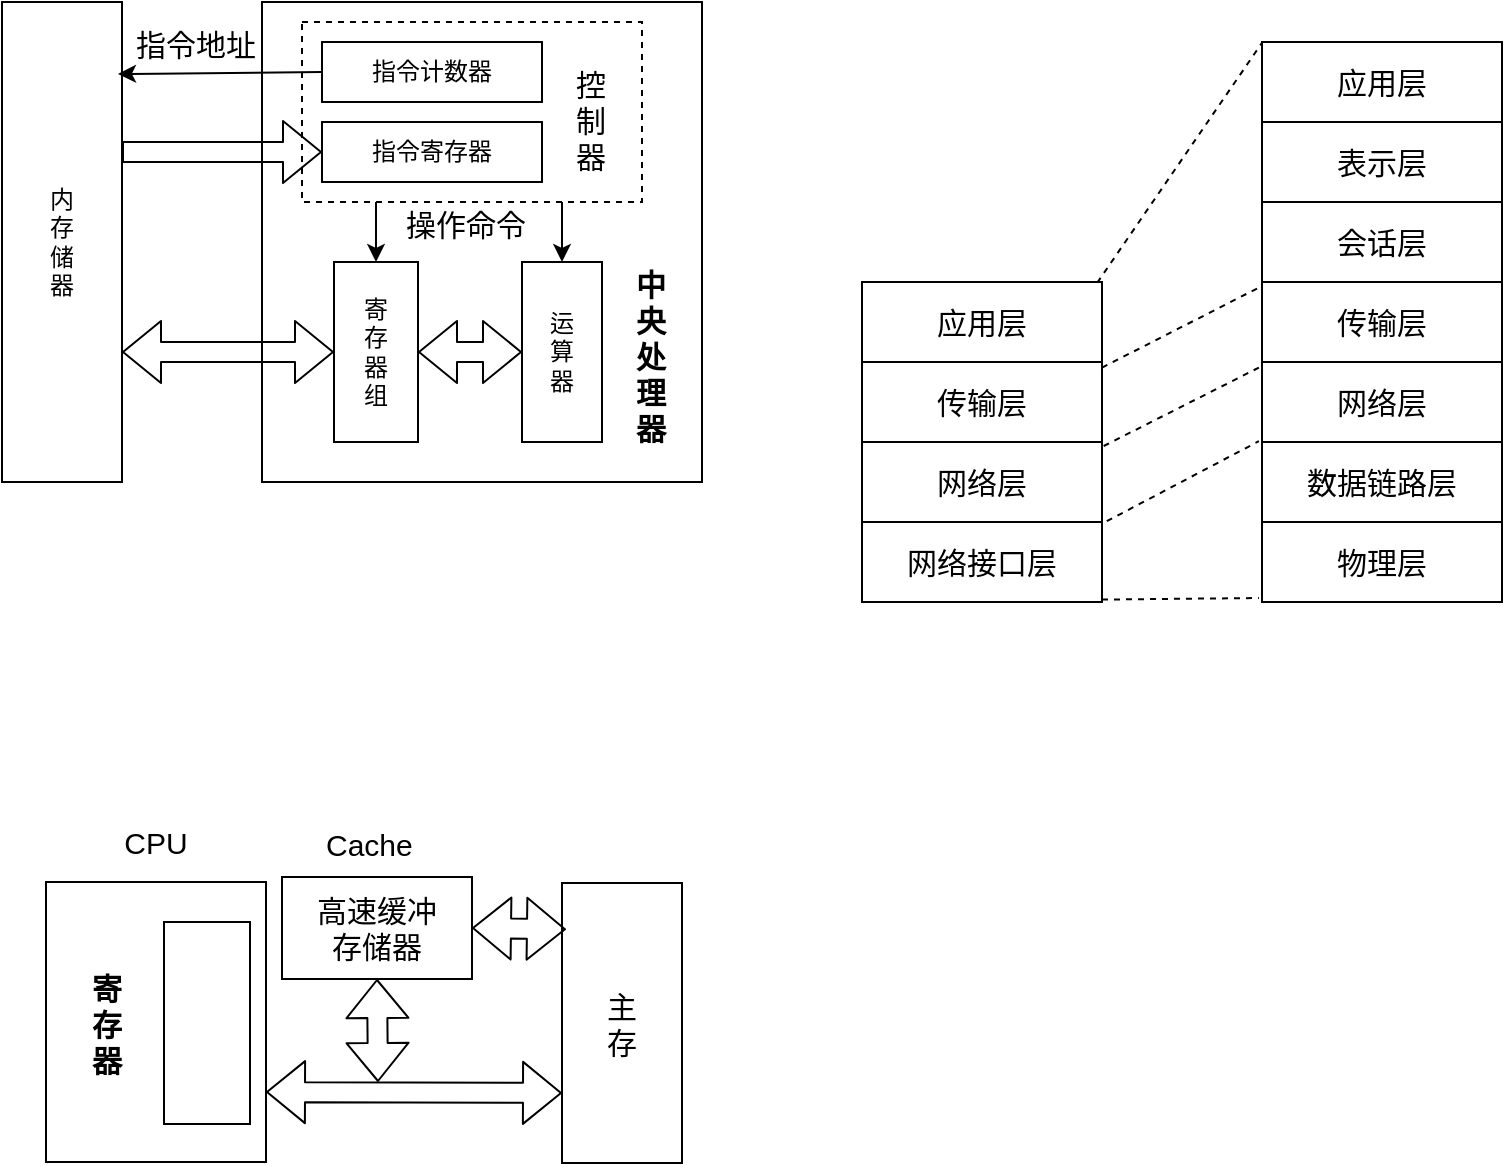 <mxfile version="12.2.4" pages="1"><diagram id="9VZy7eO1Xlz4gDsc1hW5" name="第 1 页"><mxGraphModel dx="426" dy="589" grid="1" gridSize="10" guides="1" tooltips="1" connect="1" arrows="1" fold="1" page="1" pageScale="1" pageWidth="827" pageHeight="1169" math="0" shadow="0"><root><mxCell id="0"/><mxCell id="1" parent="0"/><mxCell id="2" value="内&lt;br&gt;存&lt;br&gt;储&lt;br&gt;器" style="rounded=0;whiteSpace=wrap;html=1;" parent="1" vertex="1"><mxGeometry x="10" y="100" width="60" height="240" as="geometry"/></mxCell><mxCell id="7" value="" style="rounded=0;whiteSpace=wrap;html=1;" parent="1" vertex="1"><mxGeometry x="140" y="100" width="220" height="240" as="geometry"/></mxCell><mxCell id="10" value="寄&lt;br&gt;存&lt;br&gt;器&lt;br&gt;组" style="rounded=0;whiteSpace=wrap;html=1;" parent="1" vertex="1"><mxGeometry x="176" y="230" width="42" height="90" as="geometry"/></mxCell><mxCell id="11" value="运&lt;br&gt;算&lt;br&gt;器" style="rounded=0;whiteSpace=wrap;html=1;" parent="1" vertex="1"><mxGeometry x="270" y="230" width="40" height="90" as="geometry"/></mxCell><mxCell id="18" style="edgeStyle=orthogonalEdgeStyle;rounded=0;orthogonalLoop=1;jettySize=auto;html=1;exitX=0.75;exitY=1;exitDx=0;exitDy=0;entryX=0.5;entryY=0;entryDx=0;entryDy=0;" edge="1" parent="1" source="13" target="11"><mxGeometry relative="1" as="geometry"/></mxCell><mxCell id="13" value="" style="rounded=0;whiteSpace=wrap;html=1;dashed=1;" vertex="1" parent="1"><mxGeometry x="160" y="110" width="170" height="90" as="geometry"/></mxCell><mxCell id="14" value="指令计数器" style="rounded=0;whiteSpace=wrap;html=1;" vertex="1" parent="1"><mxGeometry x="170" y="120" width="110" height="30" as="geometry"/></mxCell><mxCell id="15" value="指令寄存器" style="rounded=0;whiteSpace=wrap;html=1;" vertex="1" parent="1"><mxGeometry x="170" y="160" width="110" height="30" as="geometry"/></mxCell><mxCell id="16" value="" style="shape=flexArrow;endArrow=classic;startArrow=classic;html=1;exitX=1;exitY=0.5;exitDx=0;exitDy=0;entryX=0;entryY=0.5;entryDx=0;entryDy=0;" edge="1" parent="1" source="10" target="11"><mxGeometry width="50" height="50" relative="1" as="geometry"><mxPoint x="290" y="440" as="sourcePoint"/><mxPoint x="340" y="390" as="targetPoint"/></mxGeometry></mxCell><mxCell id="17" value="" style="endArrow=classic;html=1;entryX=0.5;entryY=0;entryDx=0;entryDy=0;" edge="1" parent="1" target="10"><mxGeometry width="50" height="50" relative="1" as="geometry"><mxPoint x="197" y="200" as="sourcePoint"/><mxPoint x="220" y="390" as="targetPoint"/></mxGeometry></mxCell><mxCell id="19" value="控&lt;br style=&quot;font-size: 15px;&quot;&gt;制&lt;br style=&quot;font-size: 15px;&quot;&gt;器" style="text;html=1;resizable=0;points=[];autosize=1;align=left;verticalAlign=top;spacingTop=-4;fontSize=15;" vertex="1" parent="1"><mxGeometry x="295" y="130" width="30" height="40" as="geometry"/></mxCell><mxCell id="20" value="操作命令" style="text;html=1;resizable=0;points=[];autosize=1;align=left;verticalAlign=top;spacingTop=-4;fontSize=15;" vertex="1" parent="1"><mxGeometry x="210" y="200" width="80" height="20" as="geometry"/></mxCell><mxCell id="21" value="中&lt;br&gt;央&lt;br&gt;处&lt;br&gt;理&lt;br&gt;器" style="text;html=1;resizable=0;points=[];autosize=1;align=left;verticalAlign=top;spacingTop=-4;fontSize=15;fontStyle=1" vertex="1" parent="1"><mxGeometry x="325" y="230" width="30" height="90" as="geometry"/></mxCell><mxCell id="22" value="" style="shape=flexArrow;endArrow=classic;startArrow=classic;html=1;fontSize=15;" edge="1" parent="1"><mxGeometry width="50" height="50" relative="1" as="geometry"><mxPoint x="70" y="275" as="sourcePoint"/><mxPoint x="176" y="275" as="targetPoint"/></mxGeometry></mxCell><mxCell id="23" value="" style="shape=flexArrow;endArrow=classic;html=1;fontSize=15;" edge="1" parent="1"><mxGeometry width="50" height="50" relative="1" as="geometry"><mxPoint x="70" y="175" as="sourcePoint"/><mxPoint x="170" y="175" as="targetPoint"/></mxGeometry></mxCell><mxCell id="24" value="" style="endArrow=classic;html=1;fontSize=15;exitX=0;exitY=0.5;exitDx=0;exitDy=0;" edge="1" parent="1" source="14"><mxGeometry width="50" height="50" relative="1" as="geometry"><mxPoint x="100" y="460" as="sourcePoint"/><mxPoint x="68" y="136" as="targetPoint"/></mxGeometry></mxCell><mxCell id="26" value="指令地址" style="text;html=1;resizable=0;points=[];autosize=1;align=left;verticalAlign=top;spacingTop=-4;fontSize=15;" vertex="1" parent="1"><mxGeometry x="75" y="110" width="80" height="20" as="geometry"/></mxCell><mxCell id="27" value="" style="rounded=0;whiteSpace=wrap;html=1;fontSize=15;" vertex="1" parent="1"><mxGeometry x="32" y="540" width="110" height="140" as="geometry"/></mxCell><mxCell id="28" value="" style="rounded=0;whiteSpace=wrap;html=1;fontSize=15;" vertex="1" parent="1"><mxGeometry x="91" y="560" width="43" height="101" as="geometry"/></mxCell><mxCell id="29" value="CPU" style="text;html=1;strokeColor=none;fillColor=none;align=center;verticalAlign=middle;whiteSpace=wrap;rounded=0;fontSize=15;" vertex="1" parent="1"><mxGeometry x="67" y="510" width="40" height="20" as="geometry"/></mxCell><mxCell id="33" value="&lt;b&gt;寄&lt;br&gt;存&lt;br&gt;器&lt;/b&gt;" style="text;html=1;strokeColor=none;fillColor=none;align=center;verticalAlign=middle;whiteSpace=wrap;rounded=0;fontSize=15;" vertex="1" parent="1"><mxGeometry x="39.5" y="563" width="45" height="95" as="geometry"/></mxCell><mxCell id="35" value="主&lt;br&gt;存" style="rounded=0;whiteSpace=wrap;html=1;fontSize=15;" vertex="1" parent="1"><mxGeometry x="290" y="540.5" width="60" height="140" as="geometry"/></mxCell><mxCell id="36" value="高速缓冲&lt;br&gt;存储器" style="rounded=0;whiteSpace=wrap;html=1;fontSize=15;" vertex="1" parent="1"><mxGeometry x="150" y="537.5" width="95" height="51" as="geometry"/></mxCell><mxCell id="38" value="" style="shape=flexArrow;endArrow=classic;startArrow=classic;html=1;fontSize=15;exitX=1;exitY=0.75;exitDx=0;exitDy=0;entryX=0;entryY=0.75;entryDx=0;entryDy=0;" edge="1" parent="1" source="27" target="35"><mxGeometry width="50" height="50" relative="1" as="geometry"><mxPoint x="160" y="820" as="sourcePoint"/><mxPoint x="210" y="770" as="targetPoint"/></mxGeometry></mxCell><mxCell id="39" value="" style="shape=flexArrow;endArrow=classic;startArrow=classic;html=1;fontSize=15;exitX=0.5;exitY=1;exitDx=0;exitDy=0;" edge="1" parent="1" source="36"><mxGeometry width="50" height="50" relative="1" as="geometry"><mxPoint x="260" y="810" as="sourcePoint"/><mxPoint x="198" y="640" as="targetPoint"/></mxGeometry></mxCell><mxCell id="40" value="" style="shape=flexArrow;endArrow=classic;startArrow=classic;html=1;fontSize=15;exitX=1;exitY=0.5;exitDx=0;exitDy=0;entryX=0.033;entryY=0.165;entryDx=0;entryDy=0;entryPerimeter=0;" edge="1" parent="1" source="36" target="35"><mxGeometry width="50" height="50" relative="1" as="geometry"><mxPoint x="160" y="760" as="sourcePoint"/><mxPoint x="210" y="710" as="targetPoint"/></mxGeometry></mxCell><mxCell id="41" value="Cache" style="text;html=1;resizable=0;points=[];autosize=1;align=left;verticalAlign=top;spacingTop=-4;fontSize=15;" vertex="1" parent="1"><mxGeometry x="170" y="510" width="60" height="20" as="geometry"/></mxCell><mxCell id="42" value="应用层" style="rounded=0;whiteSpace=wrap;html=1;fontSize=15;" vertex="1" parent="1"><mxGeometry x="440" y="240" width="120" height="40" as="geometry"/></mxCell><mxCell id="43" value="传输层" style="rounded=0;whiteSpace=wrap;html=1;fontSize=15;" vertex="1" parent="1"><mxGeometry x="440" y="280" width="120" height="40" as="geometry"/></mxCell><mxCell id="44" value="网络层" style="rounded=0;whiteSpace=wrap;html=1;fontSize=15;" vertex="1" parent="1"><mxGeometry x="440" y="320" width="120" height="40" as="geometry"/></mxCell><mxCell id="45" value="网络接口层" style="rounded=0;whiteSpace=wrap;html=1;fontSize=15;" vertex="1" parent="1"><mxGeometry x="440" y="360" width="120" height="40" as="geometry"/></mxCell><mxCell id="50" value="应用层" style="rounded=0;whiteSpace=wrap;html=1;fontSize=15;" vertex="1" parent="1"><mxGeometry x="640" y="120" width="120" height="40" as="geometry"/></mxCell><mxCell id="51" value="表示层" style="rounded=0;whiteSpace=wrap;html=1;fontSize=15;" vertex="1" parent="1"><mxGeometry x="640" y="160" width="120" height="40" as="geometry"/></mxCell><mxCell id="52" value="会话层" style="rounded=0;whiteSpace=wrap;html=1;fontSize=15;" vertex="1" parent="1"><mxGeometry x="640" y="200" width="120" height="40" as="geometry"/></mxCell><mxCell id="53" value="传输层" style="rounded=0;whiteSpace=wrap;html=1;fontSize=15;" vertex="1" parent="1"><mxGeometry x="640" y="240" width="120" height="40" as="geometry"/></mxCell><mxCell id="54" value="网络层" style="rounded=0;whiteSpace=wrap;html=1;fontSize=15;" vertex="1" parent="1"><mxGeometry x="640" y="280" width="120" height="40" as="geometry"/></mxCell><mxCell id="55" value="数据链路层" style="rounded=0;whiteSpace=wrap;html=1;fontSize=15;" vertex="1" parent="1"><mxGeometry x="640" y="320" width="120" height="40" as="geometry"/></mxCell><mxCell id="56" value="物理层" style="rounded=0;whiteSpace=wrap;html=1;fontSize=15;" vertex="1" parent="1"><mxGeometry x="640" y="360" width="120" height="40" as="geometry"/></mxCell><mxCell id="58" value="" style="endArrow=none;dashed=1;html=1;fontSize=15;exitX=1;exitY=0.97;exitDx=0;exitDy=0;exitPerimeter=0;entryX=-0.013;entryY=0.95;entryDx=0;entryDy=0;entryPerimeter=0;" edge="1" parent="1" source="45" target="56"><mxGeometry width="50" height="50" relative="1" as="geometry"><mxPoint x="550" y="500" as="sourcePoint"/><mxPoint x="600" y="450" as="targetPoint"/></mxGeometry></mxCell><mxCell id="59" value="" style="endArrow=none;dashed=1;html=1;fontSize=15;exitX=1.02;exitY=-0.01;exitDx=0;exitDy=0;exitPerimeter=0;entryX=-0.013;entryY=-0.01;entryDx=0;entryDy=0;entryPerimeter=0;" edge="1" parent="1" source="45" target="55"><mxGeometry width="50" height="50" relative="1" as="geometry"><mxPoint x="540" y="500" as="sourcePoint"/><mxPoint x="590" y="450" as="targetPoint"/></mxGeometry></mxCell><mxCell id="60" value="" style="endArrow=none;dashed=1;html=1;fontSize=15;exitX=1.007;exitY=0.05;exitDx=0;exitDy=0;exitPerimeter=0;entryX=-0.013;entryY=0.07;entryDx=0;entryDy=0;entryPerimeter=0;" edge="1" parent="1" source="44" target="54"><mxGeometry width="50" height="50" relative="1" as="geometry"><mxPoint x="530" y="170" as="sourcePoint"/><mxPoint x="580" y="120" as="targetPoint"/></mxGeometry></mxCell><mxCell id="61" value="" style="endArrow=none;dashed=1;html=1;fontSize=15;exitX=1;exitY=1.07;exitDx=0;exitDy=0;exitPerimeter=0;entryX=0;entryY=0.05;entryDx=0;entryDy=0;entryPerimeter=0;" edge="1" parent="1" source="42" target="53"><mxGeometry width="50" height="50" relative="1" as="geometry"><mxPoint x="550" y="470" as="sourcePoint"/><mxPoint x="600" y="420" as="targetPoint"/></mxGeometry></mxCell><mxCell id="62" value="" style="endArrow=none;dashed=1;html=1;fontSize=15;exitX=0.98;exitY=0.01;exitDx=0;exitDy=0;exitPerimeter=0;entryX=0;entryY=0.01;entryDx=0;entryDy=0;entryPerimeter=0;" edge="1" parent="1" source="42" target="50"><mxGeometry width="50" height="50" relative="1" as="geometry"><mxPoint x="550" y="175" as="sourcePoint"/><mxPoint x="600" y="125" as="targetPoint"/></mxGeometry></mxCell></root></mxGraphModel></diagram></mxfile>
